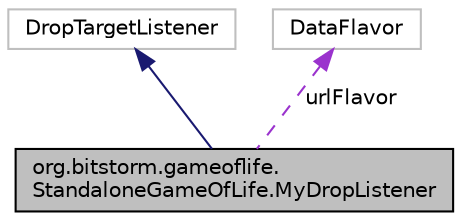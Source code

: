 digraph "org.bitstorm.gameoflife.StandaloneGameOfLife.MyDropListener"
{
  edge [fontname="Helvetica",fontsize="10",labelfontname="Helvetica",labelfontsize="10"];
  node [fontname="Helvetica",fontsize="10",shape=record];
  Node1 [label="org.bitstorm.gameoflife.\lStandaloneGameOfLife.MyDropListener",height=0.2,width=0.4,color="black", fillcolor="grey75", style="filled", fontcolor="black"];
  Node2 -> Node1 [dir="back",color="midnightblue",fontsize="10",style="solid",fontname="Helvetica"];
  Node2 [label="DropTargetListener",height=0.2,width=0.4,color="grey75", fillcolor="white", style="filled"];
  Node3 -> Node1 [dir="back",color="darkorchid3",fontsize="10",style="dashed",label=" urlFlavor" ,fontname="Helvetica"];
  Node3 [label="DataFlavor",height=0.2,width=0.4,color="grey75", fillcolor="white", style="filled"];
}
